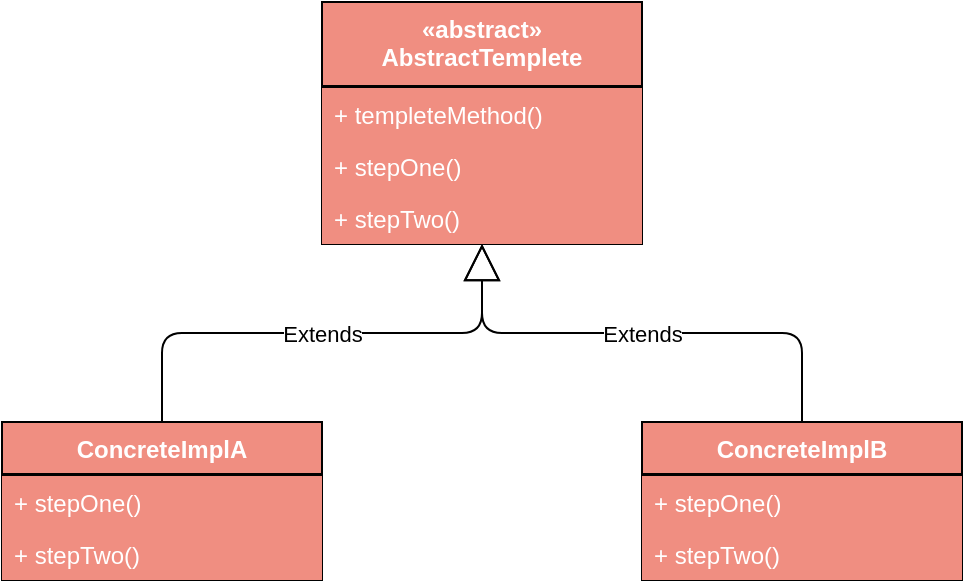 <mxfile version="12.4.8" type="github">
  <diagram id="dL4zb2LntlQY_fhQ5uw4" name="Page-1">
    <mxGraphModel dx="1186" dy="741" grid="1" gridSize="10" guides="1" tooltips="1" connect="1" arrows="1" fold="1" page="1" pageScale="1" pageWidth="827" pageHeight="1169" math="0" shadow="0">
      <root>
        <mxCell id="0"/>
        <mxCell id="1" parent="0"/>
        <mxCell id="BfoLB7McEBUzg3T-xTVi-1" value="«abstract»&#xa;AbstractTemplete" style="swimlane;fontStyle=1;align=center;verticalAlign=top;childLayout=stackLayout;horizontal=1;startSize=42;horizontalStack=0;resizeParent=1;resizeParentMax=0;resizeLast=0;collapsible=1;marginBottom=0;fillColor=#F08E81;fontColor=#FFFFFF;" vertex="1" parent="1">
          <mxGeometry x="333" y="150" width="160" height="121" as="geometry"/>
        </mxCell>
        <mxCell id="BfoLB7McEBUzg3T-xTVi-3" value="" style="line;strokeWidth=1;fillColor=#F08E81;align=left;verticalAlign=middle;spacingTop=-1;spacingLeft=3;spacingRight=3;rotatable=0;labelPosition=right;points=[];portConstraint=eastwest;fontColor=#FFFFFF;" vertex="1" parent="BfoLB7McEBUzg3T-xTVi-1">
          <mxGeometry y="42" width="160" height="1" as="geometry"/>
        </mxCell>
        <mxCell id="BfoLB7McEBUzg3T-xTVi-2" value="+ templeteMethod()" style="text;strokeColor=none;fillColor=#F08E81;align=left;verticalAlign=top;spacingLeft=4;spacingRight=4;overflow=hidden;rotatable=0;points=[[0,0.5],[1,0.5]];portConstraint=eastwest;fontColor=#FFFFFF;" vertex="1" parent="BfoLB7McEBUzg3T-xTVi-1">
          <mxGeometry y="43" width="160" height="26" as="geometry"/>
        </mxCell>
        <mxCell id="BfoLB7McEBUzg3T-xTVi-4" value="+ stepOne()" style="text;strokeColor=none;fillColor=#F08E81;align=left;verticalAlign=top;spacingLeft=4;spacingRight=4;overflow=hidden;rotatable=0;points=[[0,0.5],[1,0.5]];portConstraint=eastwest;fontColor=#FFFFFF;" vertex="1" parent="BfoLB7McEBUzg3T-xTVi-1">
          <mxGeometry y="69" width="160" height="26" as="geometry"/>
        </mxCell>
        <mxCell id="BfoLB7McEBUzg3T-xTVi-18" value="+ stepTwo()" style="text;strokeColor=none;fillColor=#F08E81;align=left;verticalAlign=top;spacingLeft=4;spacingRight=4;overflow=hidden;rotatable=0;points=[[0,0.5],[1,0.5]];portConstraint=eastwest;fontColor=#FFFFFF;" vertex="1" parent="BfoLB7McEBUzg3T-xTVi-1">
          <mxGeometry y="95" width="160" height="26" as="geometry"/>
        </mxCell>
        <mxCell id="BfoLB7McEBUzg3T-xTVi-14" value="ConcreteImplA" style="swimlane;fontStyle=1;align=center;verticalAlign=top;childLayout=stackLayout;horizontal=1;startSize=26;horizontalStack=0;resizeParent=1;resizeParentMax=0;resizeLast=0;collapsible=1;marginBottom=0;fillColor=#F08E81;fontColor=#FFFFFF;" vertex="1" parent="1">
          <mxGeometry x="173" y="360" width="160" height="79" as="geometry"/>
        </mxCell>
        <mxCell id="BfoLB7McEBUzg3T-xTVi-16" value="" style="line;strokeWidth=1;fillColor=#F08E81;align=left;verticalAlign=middle;spacingTop=-1;spacingLeft=3;spacingRight=3;rotatable=0;labelPosition=right;points=[];portConstraint=eastwest;fontColor=#FFFFFF;" vertex="1" parent="BfoLB7McEBUzg3T-xTVi-14">
          <mxGeometry y="26" width="160" height="1" as="geometry"/>
        </mxCell>
        <mxCell id="BfoLB7McEBUzg3T-xTVi-17" value="+ stepOne()" style="text;strokeColor=none;fillColor=#F08E81;align=left;verticalAlign=top;spacingLeft=4;spacingRight=4;overflow=hidden;rotatable=0;points=[[0,0.5],[1,0.5]];portConstraint=eastwest;fontColor=#FFFFFF;" vertex="1" parent="BfoLB7McEBUzg3T-xTVi-14">
          <mxGeometry y="27" width="160" height="26" as="geometry"/>
        </mxCell>
        <mxCell id="BfoLB7McEBUzg3T-xTVi-19" value="+ stepTwo()" style="text;strokeColor=none;fillColor=#F08E81;align=left;verticalAlign=top;spacingLeft=4;spacingRight=4;overflow=hidden;rotatable=0;points=[[0,0.5],[1,0.5]];portConstraint=eastwest;fontColor=#FFFFFF;" vertex="1" parent="BfoLB7McEBUzg3T-xTVi-14">
          <mxGeometry y="53" width="160" height="26" as="geometry"/>
        </mxCell>
        <mxCell id="BfoLB7McEBUzg3T-xTVi-20" value="ConcreteImplB" style="swimlane;fontStyle=1;align=center;verticalAlign=top;childLayout=stackLayout;horizontal=1;startSize=26;horizontalStack=0;resizeParent=1;resizeParentMax=0;resizeLast=0;collapsible=1;marginBottom=0;fillColor=#F08E81;fontColor=#FFFFFF;" vertex="1" parent="1">
          <mxGeometry x="493" y="360" width="160" height="79" as="geometry"/>
        </mxCell>
        <mxCell id="BfoLB7McEBUzg3T-xTVi-21" value="" style="line;strokeWidth=1;fillColor=#F08E81;align=left;verticalAlign=middle;spacingTop=-1;spacingLeft=3;spacingRight=3;rotatable=0;labelPosition=right;points=[];portConstraint=eastwest;fontColor=#FFFFFF;" vertex="1" parent="BfoLB7McEBUzg3T-xTVi-20">
          <mxGeometry y="26" width="160" height="1" as="geometry"/>
        </mxCell>
        <mxCell id="BfoLB7McEBUzg3T-xTVi-22" value="+ stepOne()" style="text;strokeColor=none;fillColor=#F08E81;align=left;verticalAlign=top;spacingLeft=4;spacingRight=4;overflow=hidden;rotatable=0;points=[[0,0.5],[1,0.5]];portConstraint=eastwest;fontColor=#FFFFFF;" vertex="1" parent="BfoLB7McEBUzg3T-xTVi-20">
          <mxGeometry y="27" width="160" height="26" as="geometry"/>
        </mxCell>
        <mxCell id="BfoLB7McEBUzg3T-xTVi-23" value="+ stepTwo()" style="text;strokeColor=none;fillColor=#F08E81;align=left;verticalAlign=top;spacingLeft=4;spacingRight=4;overflow=hidden;rotatable=0;points=[[0,0.5],[1,0.5]];portConstraint=eastwest;fontColor=#FFFFFF;" vertex="1" parent="BfoLB7McEBUzg3T-xTVi-20">
          <mxGeometry y="53" width="160" height="26" as="geometry"/>
        </mxCell>
        <mxCell id="BfoLB7McEBUzg3T-xTVi-24" value="Extends" style="endArrow=block;endSize=16;endFill=0;html=1;fontColor=#000000;entryX=0.5;entryY=1;entryDx=0;entryDy=0;exitX=0.5;exitY=0;exitDx=0;exitDy=0;edgeStyle=orthogonalEdgeStyle;" edge="1" parent="1" source="BfoLB7McEBUzg3T-xTVi-14" target="BfoLB7McEBUzg3T-xTVi-1">
          <mxGeometry width="160" relative="1" as="geometry">
            <mxPoint x="70" y="330" as="sourcePoint"/>
            <mxPoint x="230" y="330" as="targetPoint"/>
          </mxGeometry>
        </mxCell>
        <mxCell id="BfoLB7McEBUzg3T-xTVi-25" value="Extends" style="endArrow=block;endSize=16;endFill=0;html=1;fontColor=#000000;entryX=0.5;entryY=1;entryDx=0;entryDy=0;exitX=0.5;exitY=0;exitDx=0;exitDy=0;edgeStyle=orthogonalEdgeStyle;" edge="1" parent="1" source="BfoLB7McEBUzg3T-xTVi-20" target="BfoLB7McEBUzg3T-xTVi-1">
          <mxGeometry width="160" relative="1" as="geometry">
            <mxPoint x="290" y="540" as="sourcePoint"/>
            <mxPoint x="450" y="540" as="targetPoint"/>
          </mxGeometry>
        </mxCell>
      </root>
    </mxGraphModel>
  </diagram>
</mxfile>
